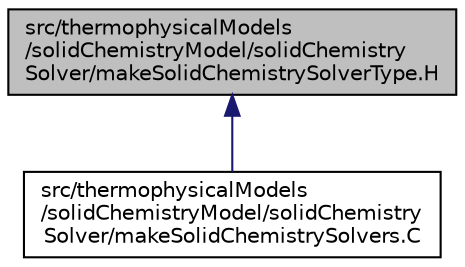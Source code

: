 digraph "src/thermophysicalModels/solidChemistryModel/solidChemistrySolver/makeSolidChemistrySolverType.H"
{
  bgcolor="transparent";
  edge [fontname="Helvetica",fontsize="10",labelfontname="Helvetica",labelfontsize="10"];
  node [fontname="Helvetica",fontsize="10",shape=record];
  Node335 [label="src/thermophysicalModels\l/solidChemistryModel/solidChemistry\lSolver/makeSolidChemistrySolverType.H",height=0.2,width=0.4,color="black", fillcolor="grey75", style="filled", fontcolor="black"];
  Node335 -> Node336 [dir="back",color="midnightblue",fontsize="10",style="solid",fontname="Helvetica"];
  Node336 [label="src/thermophysicalModels\l/solidChemistryModel/solidChemistry\lSolver/makeSolidChemistrySolvers.C",height=0.2,width=0.4,color="black",URL="$a16751.html"];
}
